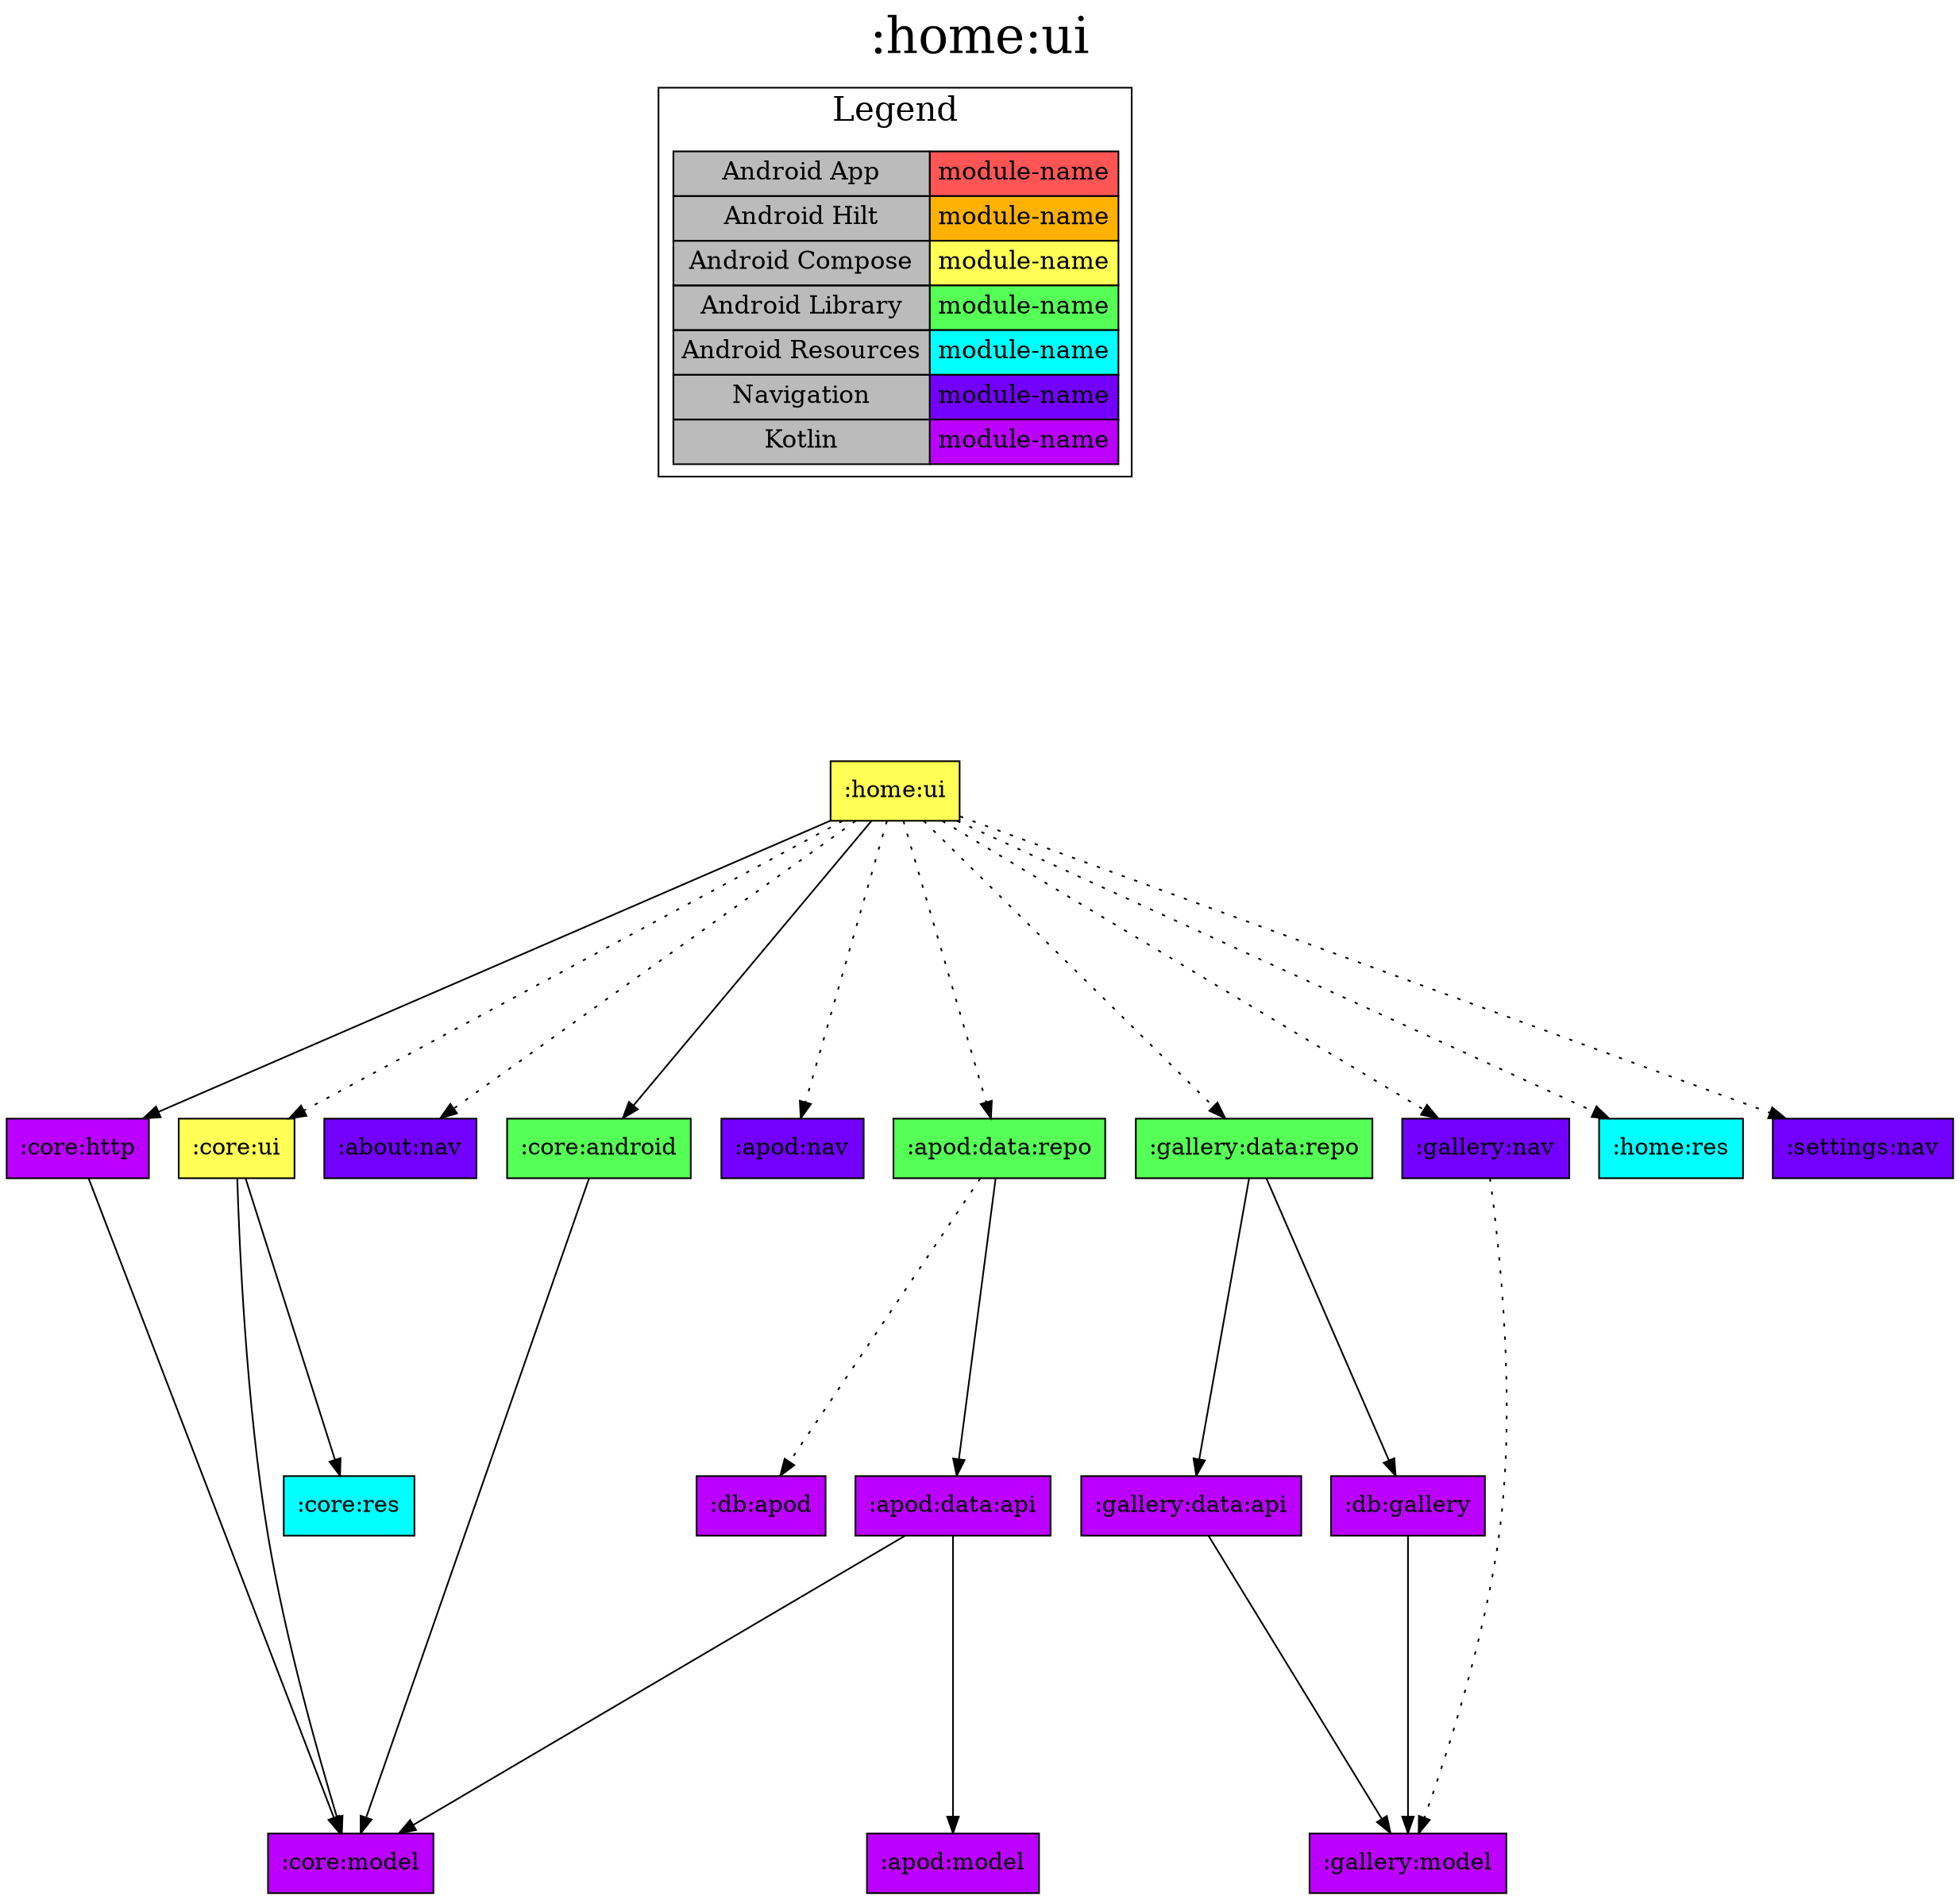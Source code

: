 digraph {
edge ["dir"="forward"]
graph ["dpi"="100","label"=":home:ui","labelloc"="t","fontsize"="30","ranksep"="2.5","rankdir"="TB"]
node ["style"="filled"]
":home:ui" ["fillcolor"="#FFFF55","shape"="box"]
":core:android" ["fillcolor"="#55FF55","shape"="box"]
":core:model" ["fillcolor"="#BB00FF","shape"="box"]
":core:http" ["fillcolor"="#BB00FF","shape"="box"]
":about:nav" ["fillcolor"="#7300FF","shape"="box"]
":apod:data:repo" ["fillcolor"="#55FF55","shape"="box"]
":apod:data:api" ["fillcolor"="#BB00FF","shape"="box"]
":apod:model" ["fillcolor"="#BB00FF","shape"="box"]
":db:apod" ["fillcolor"="#BB00FF","shape"="box"]
":apod:nav" ["fillcolor"="#7300FF","shape"="box"]
":core:ui" ["fillcolor"="#FFFF55","shape"="box"]
":core:res" ["fillcolor"="#00FFFF","shape"="box"]
":gallery:data:repo" ["fillcolor"="#55FF55","shape"="box"]
":db:gallery" ["fillcolor"="#BB00FF","shape"="box"]
":gallery:model" ["fillcolor"="#BB00FF","shape"="box"]
":gallery:data:api" ["fillcolor"="#BB00FF","shape"="box"]
":gallery:nav" ["fillcolor"="#7300FF","shape"="box"]
":home:res" ["fillcolor"="#00FFFF","shape"="box"]
":settings:nav" ["fillcolor"="#7300FF","shape"="box"]
{
edge ["dir"="none"]
graph ["rank"="same"]
}
":home:ui" -> ":core:android"
":home:ui" -> ":core:http"
":home:ui" -> ":about:nav" ["style"="dotted"]
":home:ui" -> ":apod:data:repo" ["style"="dotted"]
":home:ui" -> ":apod:nav" ["style"="dotted"]
":home:ui" -> ":core:ui" ["style"="dotted"]
":home:ui" -> ":gallery:data:repo" ["style"="dotted"]
":home:ui" -> ":gallery:nav" ["style"="dotted"]
":home:ui" -> ":home:res" ["style"="dotted"]
":home:ui" -> ":settings:nav" ["style"="dotted"]
":core:android" -> ":core:model"
":core:http" -> ":core:model"
":apod:data:repo" -> ":apod:data:api"
":apod:data:repo" -> ":db:apod" ["style"="dotted"]
":apod:data:api" -> ":apod:model"
":apod:data:api" -> ":core:model"
":core:ui" -> ":core:model"
":core:ui" -> ":core:res"
":gallery:data:repo" -> ":db:gallery"
":gallery:data:repo" -> ":gallery:data:api"
":db:gallery" -> ":gallery:model"
":gallery:data:api" -> ":gallery:model"
":gallery:nav" -> ":gallery:model" ["style"="dotted"]
subgraph "cluster_legend" {
edge ["dir"="none"]
graph ["label"="Legend","fontsize"="20"]
"Legend" ["style"="filled","fillcolor"="#bbbbbb","shape"="none","margin"="0","fontsize"="15","label"=<
<TABLE BORDER="0" CELLBORDER="1" CELLSPACING="0" CELLPADDING="4">
<TR><TD>Android App</TD><TD BGCOLOR="#FF5555">module-name</TD></TR>
<TR><TD>Android Hilt</TD><TD BGCOLOR="#FCB103">module-name</TD></TR>
<TR><TD>Android Compose</TD><TD BGCOLOR="#FFFF55">module-name</TD></TR>
<TR><TD>Android Library</TD><TD BGCOLOR="#55FF55">module-name</TD></TR>
<TR><TD>Android Resources</TD><TD BGCOLOR="#00FFFF">module-name</TD></TR>
<TR><TD>Navigation</TD><TD BGCOLOR="#7300FF">module-name</TD></TR>
<TR><TD>Kotlin</TD><TD BGCOLOR="#BB00FF">module-name</TD></TR>
</TABLE>
>]
} -> ":home:ui" ["style"="invis"]
}